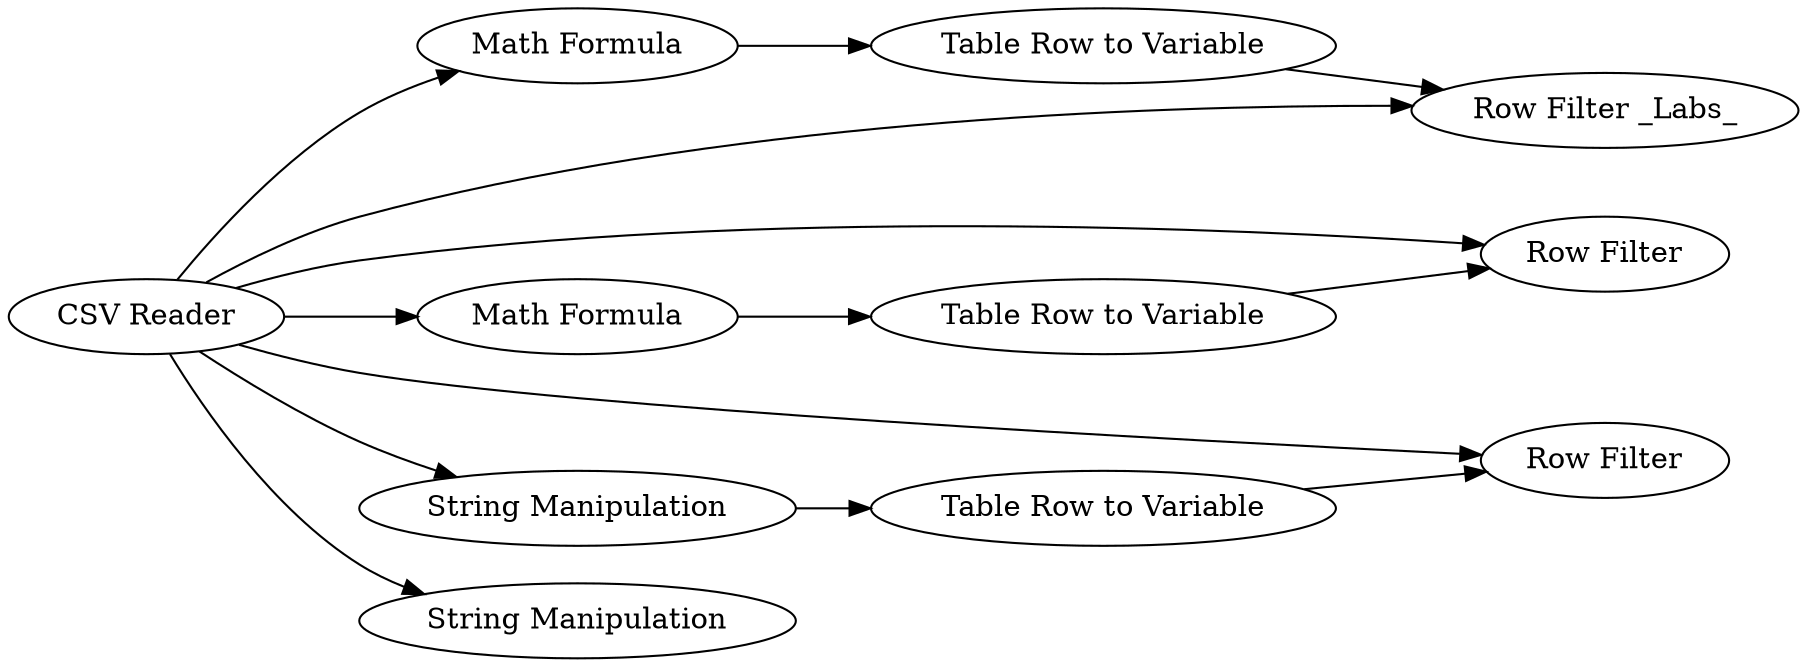 digraph {
	1 [label="CSV Reader"]
	2 [label="Row Filter"]
	3 [label="Math Formula"]
	4 [label="Table Row to Variable"]
	5 [label="Row Filter"]
	6 [label="Row Filter _Labs_"]
	7 [label="String Manipulation"]
	8 [label="Table Row to Variable"]
	9 [label="Math Formula"]
	10 [label="Table Row to Variable"]
	11 [label="String Manipulation"]
	1 -> 3
	1 -> 2
	1 -> 5
	1 -> 7
	1 -> 6
	1 -> 9
	1 -> 11
	3 -> 4
	4 -> 6
	7 -> 8
	8 -> 5
	9 -> 10
	10 -> 2
	rankdir=LR
}
